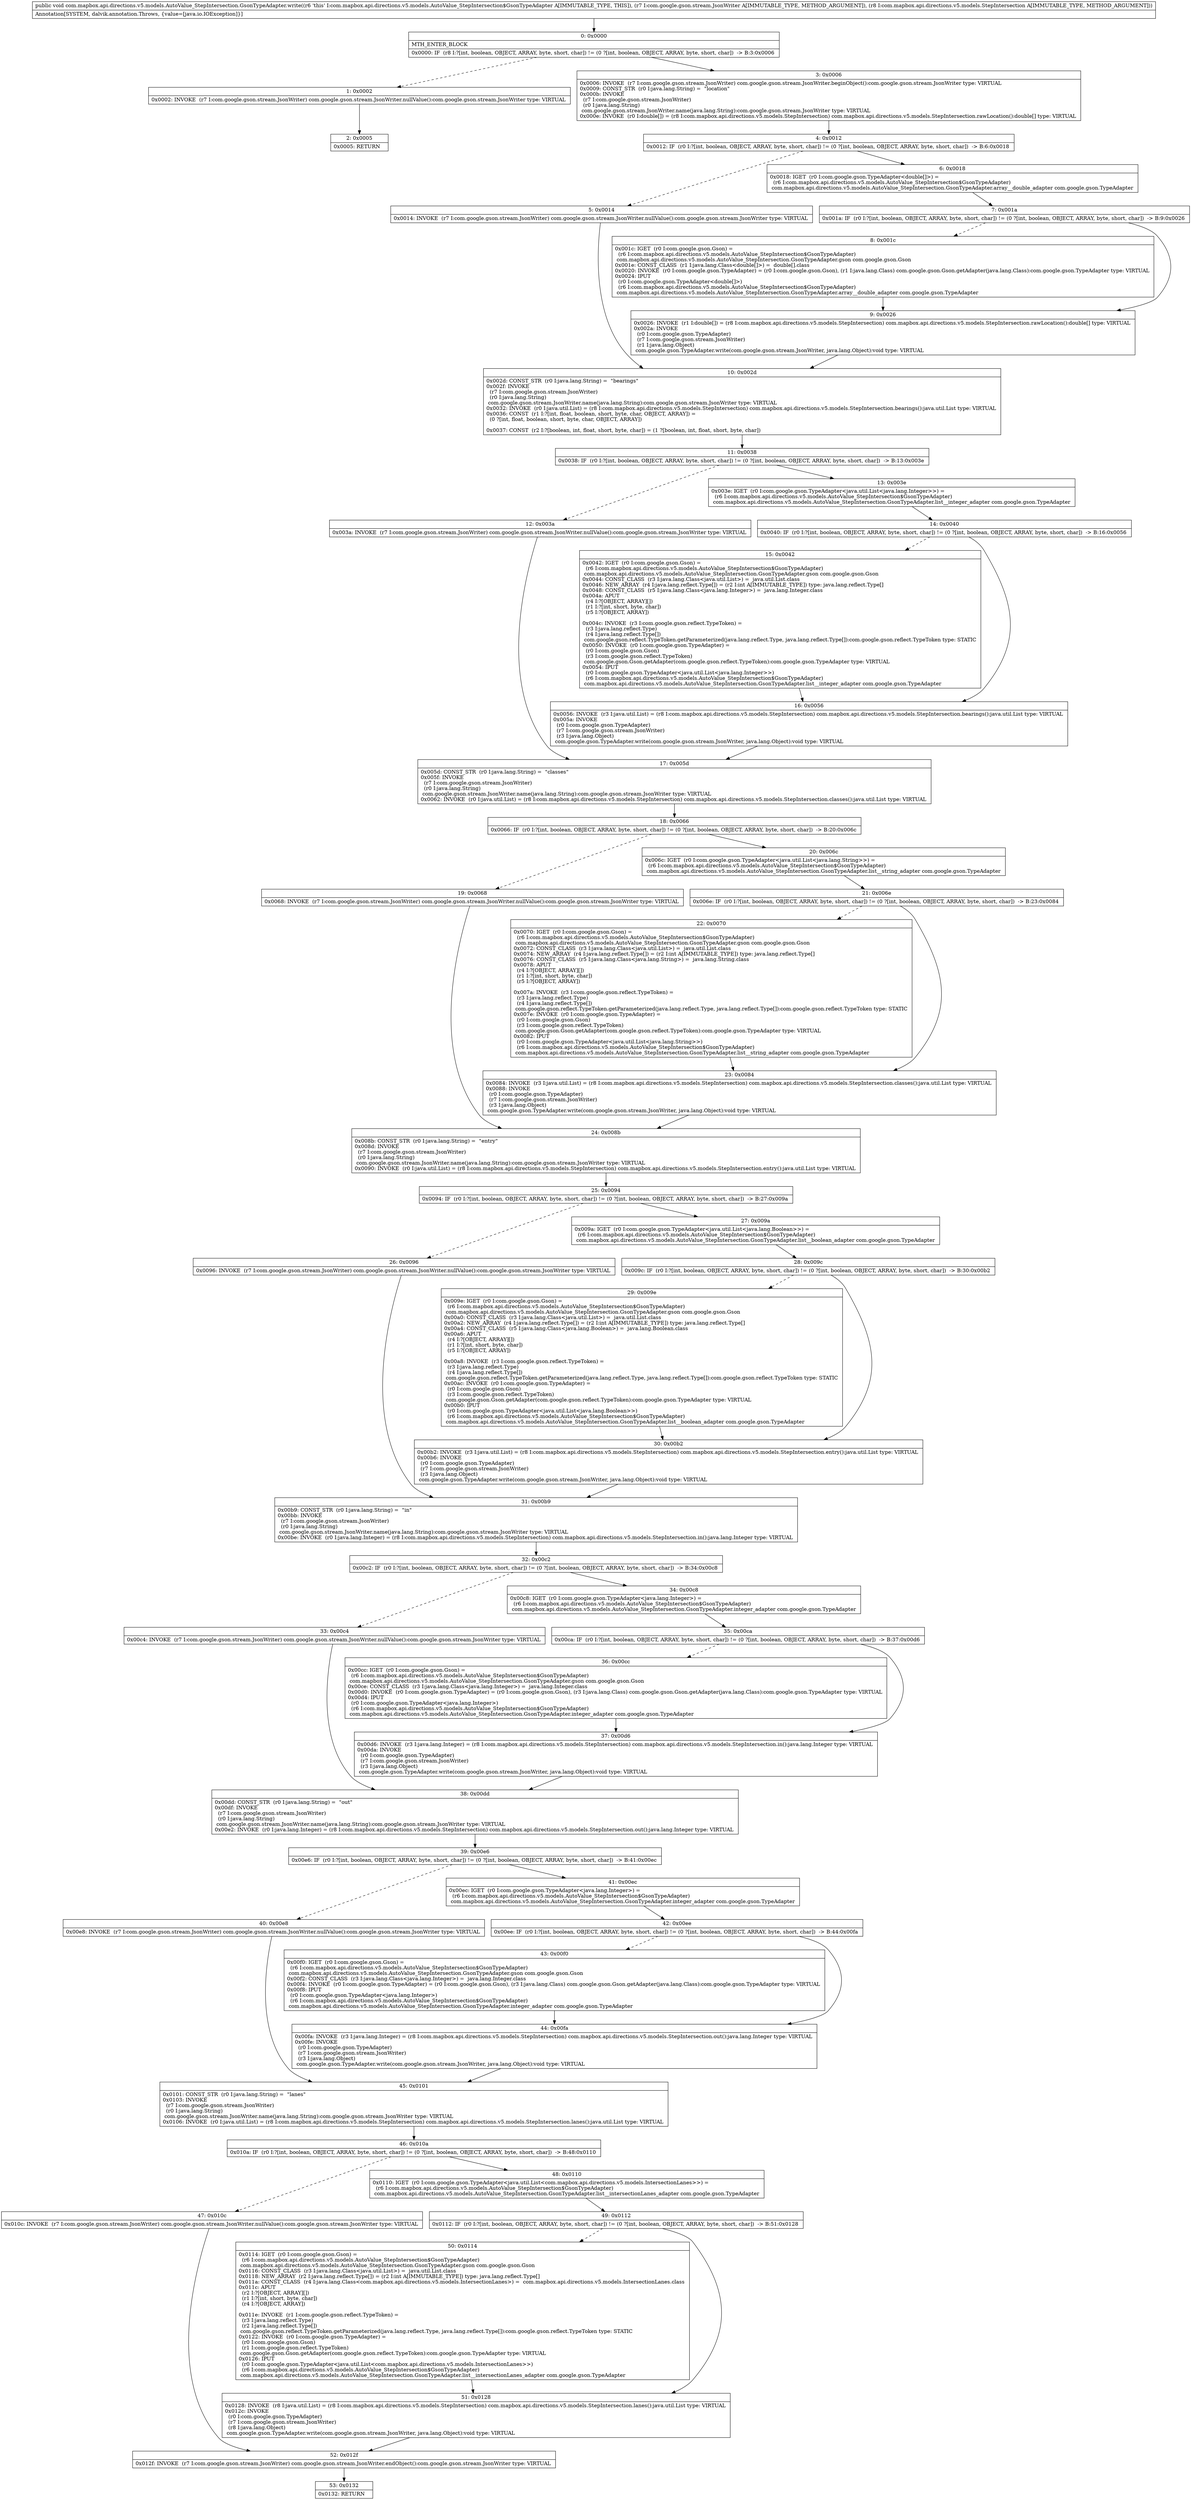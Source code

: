 digraph "CFG forcom.mapbox.api.directions.v5.models.AutoValue_StepIntersection.GsonTypeAdapter.write(Lcom\/google\/gson\/stream\/JsonWriter;Lcom\/mapbox\/api\/directions\/v5\/models\/StepIntersection;)V" {
Node_0 [shape=record,label="{0\:\ 0x0000|MTH_ENTER_BLOCK\l|0x0000: IF  (r8 I:?[int, boolean, OBJECT, ARRAY, byte, short, char]) != (0 ?[int, boolean, OBJECT, ARRAY, byte, short, char])  \-\> B:3:0x0006 \l}"];
Node_1 [shape=record,label="{1\:\ 0x0002|0x0002: INVOKE  (r7 I:com.google.gson.stream.JsonWriter) com.google.gson.stream.JsonWriter.nullValue():com.google.gson.stream.JsonWriter type: VIRTUAL \l}"];
Node_2 [shape=record,label="{2\:\ 0x0005|0x0005: RETURN   \l}"];
Node_3 [shape=record,label="{3\:\ 0x0006|0x0006: INVOKE  (r7 I:com.google.gson.stream.JsonWriter) com.google.gson.stream.JsonWriter.beginObject():com.google.gson.stream.JsonWriter type: VIRTUAL \l0x0009: CONST_STR  (r0 I:java.lang.String) =  \"location\" \l0x000b: INVOKE  \l  (r7 I:com.google.gson.stream.JsonWriter)\l  (r0 I:java.lang.String)\l com.google.gson.stream.JsonWriter.name(java.lang.String):com.google.gson.stream.JsonWriter type: VIRTUAL \l0x000e: INVOKE  (r0 I:double[]) = (r8 I:com.mapbox.api.directions.v5.models.StepIntersection) com.mapbox.api.directions.v5.models.StepIntersection.rawLocation():double[] type: VIRTUAL \l}"];
Node_4 [shape=record,label="{4\:\ 0x0012|0x0012: IF  (r0 I:?[int, boolean, OBJECT, ARRAY, byte, short, char]) != (0 ?[int, boolean, OBJECT, ARRAY, byte, short, char])  \-\> B:6:0x0018 \l}"];
Node_5 [shape=record,label="{5\:\ 0x0014|0x0014: INVOKE  (r7 I:com.google.gson.stream.JsonWriter) com.google.gson.stream.JsonWriter.nullValue():com.google.gson.stream.JsonWriter type: VIRTUAL \l}"];
Node_6 [shape=record,label="{6\:\ 0x0018|0x0018: IGET  (r0 I:com.google.gson.TypeAdapter\<double[]\>) = \l  (r6 I:com.mapbox.api.directions.v5.models.AutoValue_StepIntersection$GsonTypeAdapter)\l com.mapbox.api.directions.v5.models.AutoValue_StepIntersection.GsonTypeAdapter.array__double_adapter com.google.gson.TypeAdapter \l}"];
Node_7 [shape=record,label="{7\:\ 0x001a|0x001a: IF  (r0 I:?[int, boolean, OBJECT, ARRAY, byte, short, char]) != (0 ?[int, boolean, OBJECT, ARRAY, byte, short, char])  \-\> B:9:0x0026 \l}"];
Node_8 [shape=record,label="{8\:\ 0x001c|0x001c: IGET  (r0 I:com.google.gson.Gson) = \l  (r6 I:com.mapbox.api.directions.v5.models.AutoValue_StepIntersection$GsonTypeAdapter)\l com.mapbox.api.directions.v5.models.AutoValue_StepIntersection.GsonTypeAdapter.gson com.google.gson.Gson \l0x001e: CONST_CLASS  (r1 I:java.lang.Class\<double[]\>) =  double[].class \l0x0020: INVOKE  (r0 I:com.google.gson.TypeAdapter) = (r0 I:com.google.gson.Gson), (r1 I:java.lang.Class) com.google.gson.Gson.getAdapter(java.lang.Class):com.google.gson.TypeAdapter type: VIRTUAL \l0x0024: IPUT  \l  (r0 I:com.google.gson.TypeAdapter\<double[]\>)\l  (r6 I:com.mapbox.api.directions.v5.models.AutoValue_StepIntersection$GsonTypeAdapter)\l com.mapbox.api.directions.v5.models.AutoValue_StepIntersection.GsonTypeAdapter.array__double_adapter com.google.gson.TypeAdapter \l}"];
Node_9 [shape=record,label="{9\:\ 0x0026|0x0026: INVOKE  (r1 I:double[]) = (r8 I:com.mapbox.api.directions.v5.models.StepIntersection) com.mapbox.api.directions.v5.models.StepIntersection.rawLocation():double[] type: VIRTUAL \l0x002a: INVOKE  \l  (r0 I:com.google.gson.TypeAdapter)\l  (r7 I:com.google.gson.stream.JsonWriter)\l  (r1 I:java.lang.Object)\l com.google.gson.TypeAdapter.write(com.google.gson.stream.JsonWriter, java.lang.Object):void type: VIRTUAL \l}"];
Node_10 [shape=record,label="{10\:\ 0x002d|0x002d: CONST_STR  (r0 I:java.lang.String) =  \"bearings\" \l0x002f: INVOKE  \l  (r7 I:com.google.gson.stream.JsonWriter)\l  (r0 I:java.lang.String)\l com.google.gson.stream.JsonWriter.name(java.lang.String):com.google.gson.stream.JsonWriter type: VIRTUAL \l0x0032: INVOKE  (r0 I:java.util.List) = (r8 I:com.mapbox.api.directions.v5.models.StepIntersection) com.mapbox.api.directions.v5.models.StepIntersection.bearings():java.util.List type: VIRTUAL \l0x0036: CONST  (r1 I:?[int, float, boolean, short, byte, char, OBJECT, ARRAY]) = \l  (0 ?[int, float, boolean, short, byte, char, OBJECT, ARRAY])\l \l0x0037: CONST  (r2 I:?[boolean, int, float, short, byte, char]) = (1 ?[boolean, int, float, short, byte, char]) \l}"];
Node_11 [shape=record,label="{11\:\ 0x0038|0x0038: IF  (r0 I:?[int, boolean, OBJECT, ARRAY, byte, short, char]) != (0 ?[int, boolean, OBJECT, ARRAY, byte, short, char])  \-\> B:13:0x003e \l}"];
Node_12 [shape=record,label="{12\:\ 0x003a|0x003a: INVOKE  (r7 I:com.google.gson.stream.JsonWriter) com.google.gson.stream.JsonWriter.nullValue():com.google.gson.stream.JsonWriter type: VIRTUAL \l}"];
Node_13 [shape=record,label="{13\:\ 0x003e|0x003e: IGET  (r0 I:com.google.gson.TypeAdapter\<java.util.List\<java.lang.Integer\>\>) = \l  (r6 I:com.mapbox.api.directions.v5.models.AutoValue_StepIntersection$GsonTypeAdapter)\l com.mapbox.api.directions.v5.models.AutoValue_StepIntersection.GsonTypeAdapter.list__integer_adapter com.google.gson.TypeAdapter \l}"];
Node_14 [shape=record,label="{14\:\ 0x0040|0x0040: IF  (r0 I:?[int, boolean, OBJECT, ARRAY, byte, short, char]) != (0 ?[int, boolean, OBJECT, ARRAY, byte, short, char])  \-\> B:16:0x0056 \l}"];
Node_15 [shape=record,label="{15\:\ 0x0042|0x0042: IGET  (r0 I:com.google.gson.Gson) = \l  (r6 I:com.mapbox.api.directions.v5.models.AutoValue_StepIntersection$GsonTypeAdapter)\l com.mapbox.api.directions.v5.models.AutoValue_StepIntersection.GsonTypeAdapter.gson com.google.gson.Gson \l0x0044: CONST_CLASS  (r3 I:java.lang.Class\<java.util.List\>) =  java.util.List.class \l0x0046: NEW_ARRAY  (r4 I:java.lang.reflect.Type[]) = (r2 I:int A[IMMUTABLE_TYPE]) type: java.lang.reflect.Type[] \l0x0048: CONST_CLASS  (r5 I:java.lang.Class\<java.lang.Integer\>) =  java.lang.Integer.class \l0x004a: APUT  \l  (r4 I:?[OBJECT, ARRAY][])\l  (r1 I:?[int, short, byte, char])\l  (r5 I:?[OBJECT, ARRAY])\l \l0x004c: INVOKE  (r3 I:com.google.gson.reflect.TypeToken) = \l  (r3 I:java.lang.reflect.Type)\l  (r4 I:java.lang.reflect.Type[])\l com.google.gson.reflect.TypeToken.getParameterized(java.lang.reflect.Type, java.lang.reflect.Type[]):com.google.gson.reflect.TypeToken type: STATIC \l0x0050: INVOKE  (r0 I:com.google.gson.TypeAdapter) = \l  (r0 I:com.google.gson.Gson)\l  (r3 I:com.google.gson.reflect.TypeToken)\l com.google.gson.Gson.getAdapter(com.google.gson.reflect.TypeToken):com.google.gson.TypeAdapter type: VIRTUAL \l0x0054: IPUT  \l  (r0 I:com.google.gson.TypeAdapter\<java.util.List\<java.lang.Integer\>\>)\l  (r6 I:com.mapbox.api.directions.v5.models.AutoValue_StepIntersection$GsonTypeAdapter)\l com.mapbox.api.directions.v5.models.AutoValue_StepIntersection.GsonTypeAdapter.list__integer_adapter com.google.gson.TypeAdapter \l}"];
Node_16 [shape=record,label="{16\:\ 0x0056|0x0056: INVOKE  (r3 I:java.util.List) = (r8 I:com.mapbox.api.directions.v5.models.StepIntersection) com.mapbox.api.directions.v5.models.StepIntersection.bearings():java.util.List type: VIRTUAL \l0x005a: INVOKE  \l  (r0 I:com.google.gson.TypeAdapter)\l  (r7 I:com.google.gson.stream.JsonWriter)\l  (r3 I:java.lang.Object)\l com.google.gson.TypeAdapter.write(com.google.gson.stream.JsonWriter, java.lang.Object):void type: VIRTUAL \l}"];
Node_17 [shape=record,label="{17\:\ 0x005d|0x005d: CONST_STR  (r0 I:java.lang.String) =  \"classes\" \l0x005f: INVOKE  \l  (r7 I:com.google.gson.stream.JsonWriter)\l  (r0 I:java.lang.String)\l com.google.gson.stream.JsonWriter.name(java.lang.String):com.google.gson.stream.JsonWriter type: VIRTUAL \l0x0062: INVOKE  (r0 I:java.util.List) = (r8 I:com.mapbox.api.directions.v5.models.StepIntersection) com.mapbox.api.directions.v5.models.StepIntersection.classes():java.util.List type: VIRTUAL \l}"];
Node_18 [shape=record,label="{18\:\ 0x0066|0x0066: IF  (r0 I:?[int, boolean, OBJECT, ARRAY, byte, short, char]) != (0 ?[int, boolean, OBJECT, ARRAY, byte, short, char])  \-\> B:20:0x006c \l}"];
Node_19 [shape=record,label="{19\:\ 0x0068|0x0068: INVOKE  (r7 I:com.google.gson.stream.JsonWriter) com.google.gson.stream.JsonWriter.nullValue():com.google.gson.stream.JsonWriter type: VIRTUAL \l}"];
Node_20 [shape=record,label="{20\:\ 0x006c|0x006c: IGET  (r0 I:com.google.gson.TypeAdapter\<java.util.List\<java.lang.String\>\>) = \l  (r6 I:com.mapbox.api.directions.v5.models.AutoValue_StepIntersection$GsonTypeAdapter)\l com.mapbox.api.directions.v5.models.AutoValue_StepIntersection.GsonTypeAdapter.list__string_adapter com.google.gson.TypeAdapter \l}"];
Node_21 [shape=record,label="{21\:\ 0x006e|0x006e: IF  (r0 I:?[int, boolean, OBJECT, ARRAY, byte, short, char]) != (0 ?[int, boolean, OBJECT, ARRAY, byte, short, char])  \-\> B:23:0x0084 \l}"];
Node_22 [shape=record,label="{22\:\ 0x0070|0x0070: IGET  (r0 I:com.google.gson.Gson) = \l  (r6 I:com.mapbox.api.directions.v5.models.AutoValue_StepIntersection$GsonTypeAdapter)\l com.mapbox.api.directions.v5.models.AutoValue_StepIntersection.GsonTypeAdapter.gson com.google.gson.Gson \l0x0072: CONST_CLASS  (r3 I:java.lang.Class\<java.util.List\>) =  java.util.List.class \l0x0074: NEW_ARRAY  (r4 I:java.lang.reflect.Type[]) = (r2 I:int A[IMMUTABLE_TYPE]) type: java.lang.reflect.Type[] \l0x0076: CONST_CLASS  (r5 I:java.lang.Class\<java.lang.String\>) =  java.lang.String.class \l0x0078: APUT  \l  (r4 I:?[OBJECT, ARRAY][])\l  (r1 I:?[int, short, byte, char])\l  (r5 I:?[OBJECT, ARRAY])\l \l0x007a: INVOKE  (r3 I:com.google.gson.reflect.TypeToken) = \l  (r3 I:java.lang.reflect.Type)\l  (r4 I:java.lang.reflect.Type[])\l com.google.gson.reflect.TypeToken.getParameterized(java.lang.reflect.Type, java.lang.reflect.Type[]):com.google.gson.reflect.TypeToken type: STATIC \l0x007e: INVOKE  (r0 I:com.google.gson.TypeAdapter) = \l  (r0 I:com.google.gson.Gson)\l  (r3 I:com.google.gson.reflect.TypeToken)\l com.google.gson.Gson.getAdapter(com.google.gson.reflect.TypeToken):com.google.gson.TypeAdapter type: VIRTUAL \l0x0082: IPUT  \l  (r0 I:com.google.gson.TypeAdapter\<java.util.List\<java.lang.String\>\>)\l  (r6 I:com.mapbox.api.directions.v5.models.AutoValue_StepIntersection$GsonTypeAdapter)\l com.mapbox.api.directions.v5.models.AutoValue_StepIntersection.GsonTypeAdapter.list__string_adapter com.google.gson.TypeAdapter \l}"];
Node_23 [shape=record,label="{23\:\ 0x0084|0x0084: INVOKE  (r3 I:java.util.List) = (r8 I:com.mapbox.api.directions.v5.models.StepIntersection) com.mapbox.api.directions.v5.models.StepIntersection.classes():java.util.List type: VIRTUAL \l0x0088: INVOKE  \l  (r0 I:com.google.gson.TypeAdapter)\l  (r7 I:com.google.gson.stream.JsonWriter)\l  (r3 I:java.lang.Object)\l com.google.gson.TypeAdapter.write(com.google.gson.stream.JsonWriter, java.lang.Object):void type: VIRTUAL \l}"];
Node_24 [shape=record,label="{24\:\ 0x008b|0x008b: CONST_STR  (r0 I:java.lang.String) =  \"entry\" \l0x008d: INVOKE  \l  (r7 I:com.google.gson.stream.JsonWriter)\l  (r0 I:java.lang.String)\l com.google.gson.stream.JsonWriter.name(java.lang.String):com.google.gson.stream.JsonWriter type: VIRTUAL \l0x0090: INVOKE  (r0 I:java.util.List) = (r8 I:com.mapbox.api.directions.v5.models.StepIntersection) com.mapbox.api.directions.v5.models.StepIntersection.entry():java.util.List type: VIRTUAL \l}"];
Node_25 [shape=record,label="{25\:\ 0x0094|0x0094: IF  (r0 I:?[int, boolean, OBJECT, ARRAY, byte, short, char]) != (0 ?[int, boolean, OBJECT, ARRAY, byte, short, char])  \-\> B:27:0x009a \l}"];
Node_26 [shape=record,label="{26\:\ 0x0096|0x0096: INVOKE  (r7 I:com.google.gson.stream.JsonWriter) com.google.gson.stream.JsonWriter.nullValue():com.google.gson.stream.JsonWriter type: VIRTUAL \l}"];
Node_27 [shape=record,label="{27\:\ 0x009a|0x009a: IGET  (r0 I:com.google.gson.TypeAdapter\<java.util.List\<java.lang.Boolean\>\>) = \l  (r6 I:com.mapbox.api.directions.v5.models.AutoValue_StepIntersection$GsonTypeAdapter)\l com.mapbox.api.directions.v5.models.AutoValue_StepIntersection.GsonTypeAdapter.list__boolean_adapter com.google.gson.TypeAdapter \l}"];
Node_28 [shape=record,label="{28\:\ 0x009c|0x009c: IF  (r0 I:?[int, boolean, OBJECT, ARRAY, byte, short, char]) != (0 ?[int, boolean, OBJECT, ARRAY, byte, short, char])  \-\> B:30:0x00b2 \l}"];
Node_29 [shape=record,label="{29\:\ 0x009e|0x009e: IGET  (r0 I:com.google.gson.Gson) = \l  (r6 I:com.mapbox.api.directions.v5.models.AutoValue_StepIntersection$GsonTypeAdapter)\l com.mapbox.api.directions.v5.models.AutoValue_StepIntersection.GsonTypeAdapter.gson com.google.gson.Gson \l0x00a0: CONST_CLASS  (r3 I:java.lang.Class\<java.util.List\>) =  java.util.List.class \l0x00a2: NEW_ARRAY  (r4 I:java.lang.reflect.Type[]) = (r2 I:int A[IMMUTABLE_TYPE]) type: java.lang.reflect.Type[] \l0x00a4: CONST_CLASS  (r5 I:java.lang.Class\<java.lang.Boolean\>) =  java.lang.Boolean.class \l0x00a6: APUT  \l  (r4 I:?[OBJECT, ARRAY][])\l  (r1 I:?[int, short, byte, char])\l  (r5 I:?[OBJECT, ARRAY])\l \l0x00a8: INVOKE  (r3 I:com.google.gson.reflect.TypeToken) = \l  (r3 I:java.lang.reflect.Type)\l  (r4 I:java.lang.reflect.Type[])\l com.google.gson.reflect.TypeToken.getParameterized(java.lang.reflect.Type, java.lang.reflect.Type[]):com.google.gson.reflect.TypeToken type: STATIC \l0x00ac: INVOKE  (r0 I:com.google.gson.TypeAdapter) = \l  (r0 I:com.google.gson.Gson)\l  (r3 I:com.google.gson.reflect.TypeToken)\l com.google.gson.Gson.getAdapter(com.google.gson.reflect.TypeToken):com.google.gson.TypeAdapter type: VIRTUAL \l0x00b0: IPUT  \l  (r0 I:com.google.gson.TypeAdapter\<java.util.List\<java.lang.Boolean\>\>)\l  (r6 I:com.mapbox.api.directions.v5.models.AutoValue_StepIntersection$GsonTypeAdapter)\l com.mapbox.api.directions.v5.models.AutoValue_StepIntersection.GsonTypeAdapter.list__boolean_adapter com.google.gson.TypeAdapter \l}"];
Node_30 [shape=record,label="{30\:\ 0x00b2|0x00b2: INVOKE  (r3 I:java.util.List) = (r8 I:com.mapbox.api.directions.v5.models.StepIntersection) com.mapbox.api.directions.v5.models.StepIntersection.entry():java.util.List type: VIRTUAL \l0x00b6: INVOKE  \l  (r0 I:com.google.gson.TypeAdapter)\l  (r7 I:com.google.gson.stream.JsonWriter)\l  (r3 I:java.lang.Object)\l com.google.gson.TypeAdapter.write(com.google.gson.stream.JsonWriter, java.lang.Object):void type: VIRTUAL \l}"];
Node_31 [shape=record,label="{31\:\ 0x00b9|0x00b9: CONST_STR  (r0 I:java.lang.String) =  \"in\" \l0x00bb: INVOKE  \l  (r7 I:com.google.gson.stream.JsonWriter)\l  (r0 I:java.lang.String)\l com.google.gson.stream.JsonWriter.name(java.lang.String):com.google.gson.stream.JsonWriter type: VIRTUAL \l0x00be: INVOKE  (r0 I:java.lang.Integer) = (r8 I:com.mapbox.api.directions.v5.models.StepIntersection) com.mapbox.api.directions.v5.models.StepIntersection.in():java.lang.Integer type: VIRTUAL \l}"];
Node_32 [shape=record,label="{32\:\ 0x00c2|0x00c2: IF  (r0 I:?[int, boolean, OBJECT, ARRAY, byte, short, char]) != (0 ?[int, boolean, OBJECT, ARRAY, byte, short, char])  \-\> B:34:0x00c8 \l}"];
Node_33 [shape=record,label="{33\:\ 0x00c4|0x00c4: INVOKE  (r7 I:com.google.gson.stream.JsonWriter) com.google.gson.stream.JsonWriter.nullValue():com.google.gson.stream.JsonWriter type: VIRTUAL \l}"];
Node_34 [shape=record,label="{34\:\ 0x00c8|0x00c8: IGET  (r0 I:com.google.gson.TypeAdapter\<java.lang.Integer\>) = \l  (r6 I:com.mapbox.api.directions.v5.models.AutoValue_StepIntersection$GsonTypeAdapter)\l com.mapbox.api.directions.v5.models.AutoValue_StepIntersection.GsonTypeAdapter.integer_adapter com.google.gson.TypeAdapter \l}"];
Node_35 [shape=record,label="{35\:\ 0x00ca|0x00ca: IF  (r0 I:?[int, boolean, OBJECT, ARRAY, byte, short, char]) != (0 ?[int, boolean, OBJECT, ARRAY, byte, short, char])  \-\> B:37:0x00d6 \l}"];
Node_36 [shape=record,label="{36\:\ 0x00cc|0x00cc: IGET  (r0 I:com.google.gson.Gson) = \l  (r6 I:com.mapbox.api.directions.v5.models.AutoValue_StepIntersection$GsonTypeAdapter)\l com.mapbox.api.directions.v5.models.AutoValue_StepIntersection.GsonTypeAdapter.gson com.google.gson.Gson \l0x00ce: CONST_CLASS  (r3 I:java.lang.Class\<java.lang.Integer\>) =  java.lang.Integer.class \l0x00d0: INVOKE  (r0 I:com.google.gson.TypeAdapter) = (r0 I:com.google.gson.Gson), (r3 I:java.lang.Class) com.google.gson.Gson.getAdapter(java.lang.Class):com.google.gson.TypeAdapter type: VIRTUAL \l0x00d4: IPUT  \l  (r0 I:com.google.gson.TypeAdapter\<java.lang.Integer\>)\l  (r6 I:com.mapbox.api.directions.v5.models.AutoValue_StepIntersection$GsonTypeAdapter)\l com.mapbox.api.directions.v5.models.AutoValue_StepIntersection.GsonTypeAdapter.integer_adapter com.google.gson.TypeAdapter \l}"];
Node_37 [shape=record,label="{37\:\ 0x00d6|0x00d6: INVOKE  (r3 I:java.lang.Integer) = (r8 I:com.mapbox.api.directions.v5.models.StepIntersection) com.mapbox.api.directions.v5.models.StepIntersection.in():java.lang.Integer type: VIRTUAL \l0x00da: INVOKE  \l  (r0 I:com.google.gson.TypeAdapter)\l  (r7 I:com.google.gson.stream.JsonWriter)\l  (r3 I:java.lang.Object)\l com.google.gson.TypeAdapter.write(com.google.gson.stream.JsonWriter, java.lang.Object):void type: VIRTUAL \l}"];
Node_38 [shape=record,label="{38\:\ 0x00dd|0x00dd: CONST_STR  (r0 I:java.lang.String) =  \"out\" \l0x00df: INVOKE  \l  (r7 I:com.google.gson.stream.JsonWriter)\l  (r0 I:java.lang.String)\l com.google.gson.stream.JsonWriter.name(java.lang.String):com.google.gson.stream.JsonWriter type: VIRTUAL \l0x00e2: INVOKE  (r0 I:java.lang.Integer) = (r8 I:com.mapbox.api.directions.v5.models.StepIntersection) com.mapbox.api.directions.v5.models.StepIntersection.out():java.lang.Integer type: VIRTUAL \l}"];
Node_39 [shape=record,label="{39\:\ 0x00e6|0x00e6: IF  (r0 I:?[int, boolean, OBJECT, ARRAY, byte, short, char]) != (0 ?[int, boolean, OBJECT, ARRAY, byte, short, char])  \-\> B:41:0x00ec \l}"];
Node_40 [shape=record,label="{40\:\ 0x00e8|0x00e8: INVOKE  (r7 I:com.google.gson.stream.JsonWriter) com.google.gson.stream.JsonWriter.nullValue():com.google.gson.stream.JsonWriter type: VIRTUAL \l}"];
Node_41 [shape=record,label="{41\:\ 0x00ec|0x00ec: IGET  (r0 I:com.google.gson.TypeAdapter\<java.lang.Integer\>) = \l  (r6 I:com.mapbox.api.directions.v5.models.AutoValue_StepIntersection$GsonTypeAdapter)\l com.mapbox.api.directions.v5.models.AutoValue_StepIntersection.GsonTypeAdapter.integer_adapter com.google.gson.TypeAdapter \l}"];
Node_42 [shape=record,label="{42\:\ 0x00ee|0x00ee: IF  (r0 I:?[int, boolean, OBJECT, ARRAY, byte, short, char]) != (0 ?[int, boolean, OBJECT, ARRAY, byte, short, char])  \-\> B:44:0x00fa \l}"];
Node_43 [shape=record,label="{43\:\ 0x00f0|0x00f0: IGET  (r0 I:com.google.gson.Gson) = \l  (r6 I:com.mapbox.api.directions.v5.models.AutoValue_StepIntersection$GsonTypeAdapter)\l com.mapbox.api.directions.v5.models.AutoValue_StepIntersection.GsonTypeAdapter.gson com.google.gson.Gson \l0x00f2: CONST_CLASS  (r3 I:java.lang.Class\<java.lang.Integer\>) =  java.lang.Integer.class \l0x00f4: INVOKE  (r0 I:com.google.gson.TypeAdapter) = (r0 I:com.google.gson.Gson), (r3 I:java.lang.Class) com.google.gson.Gson.getAdapter(java.lang.Class):com.google.gson.TypeAdapter type: VIRTUAL \l0x00f8: IPUT  \l  (r0 I:com.google.gson.TypeAdapter\<java.lang.Integer\>)\l  (r6 I:com.mapbox.api.directions.v5.models.AutoValue_StepIntersection$GsonTypeAdapter)\l com.mapbox.api.directions.v5.models.AutoValue_StepIntersection.GsonTypeAdapter.integer_adapter com.google.gson.TypeAdapter \l}"];
Node_44 [shape=record,label="{44\:\ 0x00fa|0x00fa: INVOKE  (r3 I:java.lang.Integer) = (r8 I:com.mapbox.api.directions.v5.models.StepIntersection) com.mapbox.api.directions.v5.models.StepIntersection.out():java.lang.Integer type: VIRTUAL \l0x00fe: INVOKE  \l  (r0 I:com.google.gson.TypeAdapter)\l  (r7 I:com.google.gson.stream.JsonWriter)\l  (r3 I:java.lang.Object)\l com.google.gson.TypeAdapter.write(com.google.gson.stream.JsonWriter, java.lang.Object):void type: VIRTUAL \l}"];
Node_45 [shape=record,label="{45\:\ 0x0101|0x0101: CONST_STR  (r0 I:java.lang.String) =  \"lanes\" \l0x0103: INVOKE  \l  (r7 I:com.google.gson.stream.JsonWriter)\l  (r0 I:java.lang.String)\l com.google.gson.stream.JsonWriter.name(java.lang.String):com.google.gson.stream.JsonWriter type: VIRTUAL \l0x0106: INVOKE  (r0 I:java.util.List) = (r8 I:com.mapbox.api.directions.v5.models.StepIntersection) com.mapbox.api.directions.v5.models.StepIntersection.lanes():java.util.List type: VIRTUAL \l}"];
Node_46 [shape=record,label="{46\:\ 0x010a|0x010a: IF  (r0 I:?[int, boolean, OBJECT, ARRAY, byte, short, char]) != (0 ?[int, boolean, OBJECT, ARRAY, byte, short, char])  \-\> B:48:0x0110 \l}"];
Node_47 [shape=record,label="{47\:\ 0x010c|0x010c: INVOKE  (r7 I:com.google.gson.stream.JsonWriter) com.google.gson.stream.JsonWriter.nullValue():com.google.gson.stream.JsonWriter type: VIRTUAL \l}"];
Node_48 [shape=record,label="{48\:\ 0x0110|0x0110: IGET  (r0 I:com.google.gson.TypeAdapter\<java.util.List\<com.mapbox.api.directions.v5.models.IntersectionLanes\>\>) = \l  (r6 I:com.mapbox.api.directions.v5.models.AutoValue_StepIntersection$GsonTypeAdapter)\l com.mapbox.api.directions.v5.models.AutoValue_StepIntersection.GsonTypeAdapter.list__intersectionLanes_adapter com.google.gson.TypeAdapter \l}"];
Node_49 [shape=record,label="{49\:\ 0x0112|0x0112: IF  (r0 I:?[int, boolean, OBJECT, ARRAY, byte, short, char]) != (0 ?[int, boolean, OBJECT, ARRAY, byte, short, char])  \-\> B:51:0x0128 \l}"];
Node_50 [shape=record,label="{50\:\ 0x0114|0x0114: IGET  (r0 I:com.google.gson.Gson) = \l  (r6 I:com.mapbox.api.directions.v5.models.AutoValue_StepIntersection$GsonTypeAdapter)\l com.mapbox.api.directions.v5.models.AutoValue_StepIntersection.GsonTypeAdapter.gson com.google.gson.Gson \l0x0116: CONST_CLASS  (r3 I:java.lang.Class\<java.util.List\>) =  java.util.List.class \l0x0118: NEW_ARRAY  (r2 I:java.lang.reflect.Type[]) = (r2 I:int A[IMMUTABLE_TYPE]) type: java.lang.reflect.Type[] \l0x011a: CONST_CLASS  (r4 I:java.lang.Class\<com.mapbox.api.directions.v5.models.IntersectionLanes\>) =  com.mapbox.api.directions.v5.models.IntersectionLanes.class \l0x011c: APUT  \l  (r2 I:?[OBJECT, ARRAY][])\l  (r1 I:?[int, short, byte, char])\l  (r4 I:?[OBJECT, ARRAY])\l \l0x011e: INVOKE  (r1 I:com.google.gson.reflect.TypeToken) = \l  (r3 I:java.lang.reflect.Type)\l  (r2 I:java.lang.reflect.Type[])\l com.google.gson.reflect.TypeToken.getParameterized(java.lang.reflect.Type, java.lang.reflect.Type[]):com.google.gson.reflect.TypeToken type: STATIC \l0x0122: INVOKE  (r0 I:com.google.gson.TypeAdapter) = \l  (r0 I:com.google.gson.Gson)\l  (r1 I:com.google.gson.reflect.TypeToken)\l com.google.gson.Gson.getAdapter(com.google.gson.reflect.TypeToken):com.google.gson.TypeAdapter type: VIRTUAL \l0x0126: IPUT  \l  (r0 I:com.google.gson.TypeAdapter\<java.util.List\<com.mapbox.api.directions.v5.models.IntersectionLanes\>\>)\l  (r6 I:com.mapbox.api.directions.v5.models.AutoValue_StepIntersection$GsonTypeAdapter)\l com.mapbox.api.directions.v5.models.AutoValue_StepIntersection.GsonTypeAdapter.list__intersectionLanes_adapter com.google.gson.TypeAdapter \l}"];
Node_51 [shape=record,label="{51\:\ 0x0128|0x0128: INVOKE  (r8 I:java.util.List) = (r8 I:com.mapbox.api.directions.v5.models.StepIntersection) com.mapbox.api.directions.v5.models.StepIntersection.lanes():java.util.List type: VIRTUAL \l0x012c: INVOKE  \l  (r0 I:com.google.gson.TypeAdapter)\l  (r7 I:com.google.gson.stream.JsonWriter)\l  (r8 I:java.lang.Object)\l com.google.gson.TypeAdapter.write(com.google.gson.stream.JsonWriter, java.lang.Object):void type: VIRTUAL \l}"];
Node_52 [shape=record,label="{52\:\ 0x012f|0x012f: INVOKE  (r7 I:com.google.gson.stream.JsonWriter) com.google.gson.stream.JsonWriter.endObject():com.google.gson.stream.JsonWriter type: VIRTUAL \l}"];
Node_53 [shape=record,label="{53\:\ 0x0132|0x0132: RETURN   \l}"];
MethodNode[shape=record,label="{public void com.mapbox.api.directions.v5.models.AutoValue_StepIntersection.GsonTypeAdapter.write((r6 'this' I:com.mapbox.api.directions.v5.models.AutoValue_StepIntersection$GsonTypeAdapter A[IMMUTABLE_TYPE, THIS]), (r7 I:com.google.gson.stream.JsonWriter A[IMMUTABLE_TYPE, METHOD_ARGUMENT]), (r8 I:com.mapbox.api.directions.v5.models.StepIntersection A[IMMUTABLE_TYPE, METHOD_ARGUMENT]))  | Annotation[SYSTEM, dalvik.annotation.Throws, \{value=[java.io.IOException]\}]\l}"];
MethodNode -> Node_0;
Node_0 -> Node_1[style=dashed];
Node_0 -> Node_3;
Node_1 -> Node_2;
Node_3 -> Node_4;
Node_4 -> Node_5[style=dashed];
Node_4 -> Node_6;
Node_5 -> Node_10;
Node_6 -> Node_7;
Node_7 -> Node_8[style=dashed];
Node_7 -> Node_9;
Node_8 -> Node_9;
Node_9 -> Node_10;
Node_10 -> Node_11;
Node_11 -> Node_12[style=dashed];
Node_11 -> Node_13;
Node_12 -> Node_17;
Node_13 -> Node_14;
Node_14 -> Node_15[style=dashed];
Node_14 -> Node_16;
Node_15 -> Node_16;
Node_16 -> Node_17;
Node_17 -> Node_18;
Node_18 -> Node_19[style=dashed];
Node_18 -> Node_20;
Node_19 -> Node_24;
Node_20 -> Node_21;
Node_21 -> Node_22[style=dashed];
Node_21 -> Node_23;
Node_22 -> Node_23;
Node_23 -> Node_24;
Node_24 -> Node_25;
Node_25 -> Node_26[style=dashed];
Node_25 -> Node_27;
Node_26 -> Node_31;
Node_27 -> Node_28;
Node_28 -> Node_29[style=dashed];
Node_28 -> Node_30;
Node_29 -> Node_30;
Node_30 -> Node_31;
Node_31 -> Node_32;
Node_32 -> Node_33[style=dashed];
Node_32 -> Node_34;
Node_33 -> Node_38;
Node_34 -> Node_35;
Node_35 -> Node_36[style=dashed];
Node_35 -> Node_37;
Node_36 -> Node_37;
Node_37 -> Node_38;
Node_38 -> Node_39;
Node_39 -> Node_40[style=dashed];
Node_39 -> Node_41;
Node_40 -> Node_45;
Node_41 -> Node_42;
Node_42 -> Node_43[style=dashed];
Node_42 -> Node_44;
Node_43 -> Node_44;
Node_44 -> Node_45;
Node_45 -> Node_46;
Node_46 -> Node_47[style=dashed];
Node_46 -> Node_48;
Node_47 -> Node_52;
Node_48 -> Node_49;
Node_49 -> Node_50[style=dashed];
Node_49 -> Node_51;
Node_50 -> Node_51;
Node_51 -> Node_52;
Node_52 -> Node_53;
}

